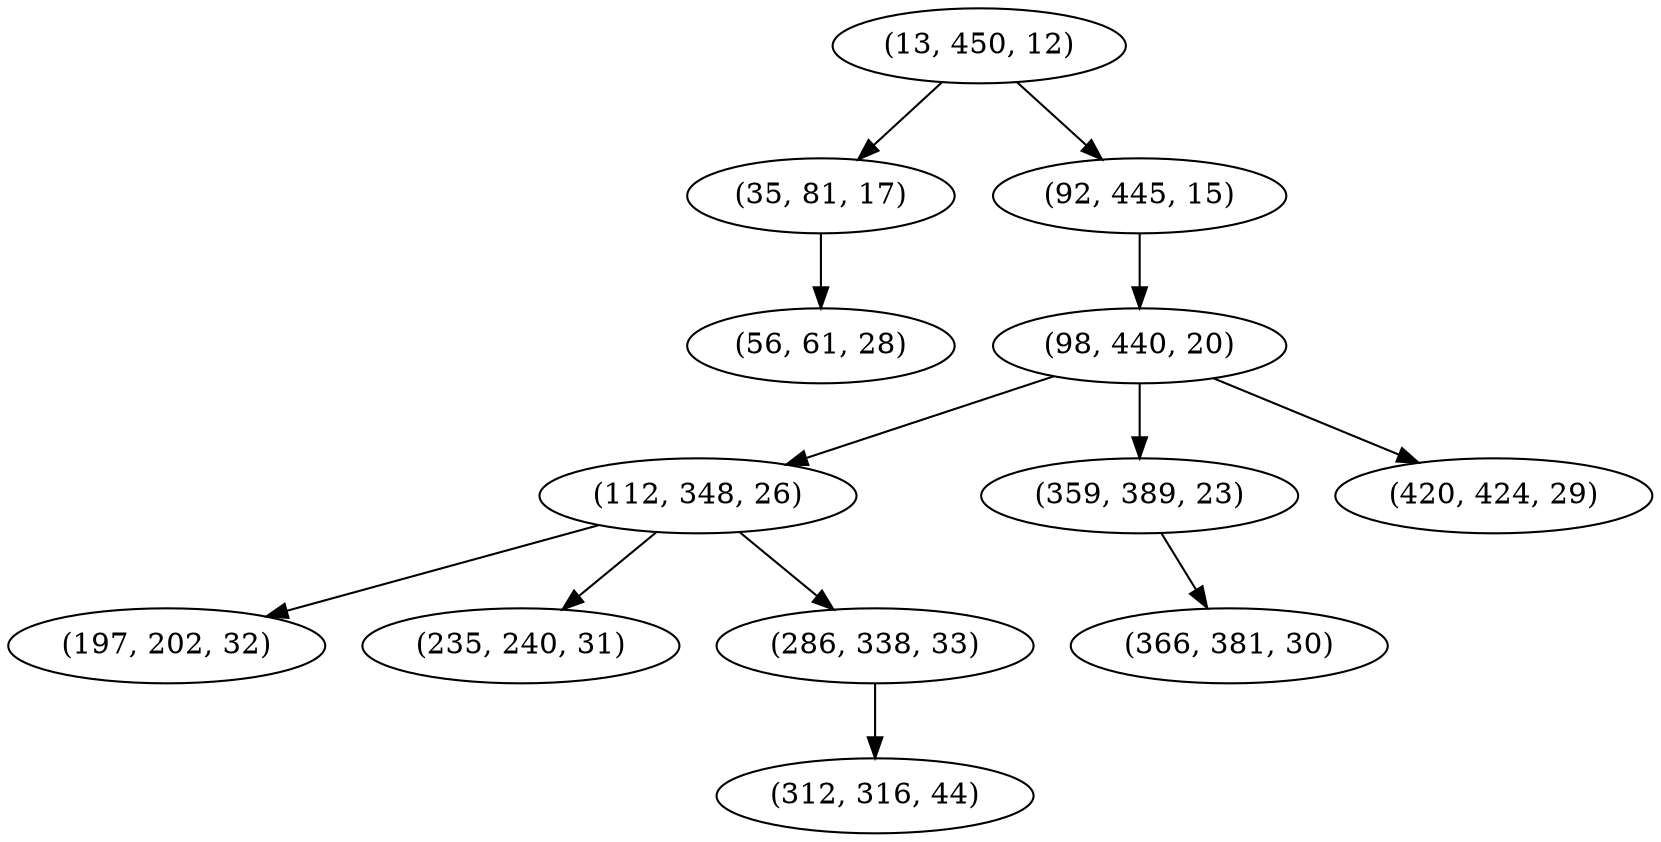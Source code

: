 digraph tree {
    "(13, 450, 12)";
    "(35, 81, 17)";
    "(56, 61, 28)";
    "(92, 445, 15)";
    "(98, 440, 20)";
    "(112, 348, 26)";
    "(197, 202, 32)";
    "(235, 240, 31)";
    "(286, 338, 33)";
    "(312, 316, 44)";
    "(359, 389, 23)";
    "(366, 381, 30)";
    "(420, 424, 29)";
    "(13, 450, 12)" -> "(35, 81, 17)";
    "(13, 450, 12)" -> "(92, 445, 15)";
    "(35, 81, 17)" -> "(56, 61, 28)";
    "(92, 445, 15)" -> "(98, 440, 20)";
    "(98, 440, 20)" -> "(112, 348, 26)";
    "(98, 440, 20)" -> "(359, 389, 23)";
    "(98, 440, 20)" -> "(420, 424, 29)";
    "(112, 348, 26)" -> "(197, 202, 32)";
    "(112, 348, 26)" -> "(235, 240, 31)";
    "(112, 348, 26)" -> "(286, 338, 33)";
    "(286, 338, 33)" -> "(312, 316, 44)";
    "(359, 389, 23)" -> "(366, 381, 30)";
}
